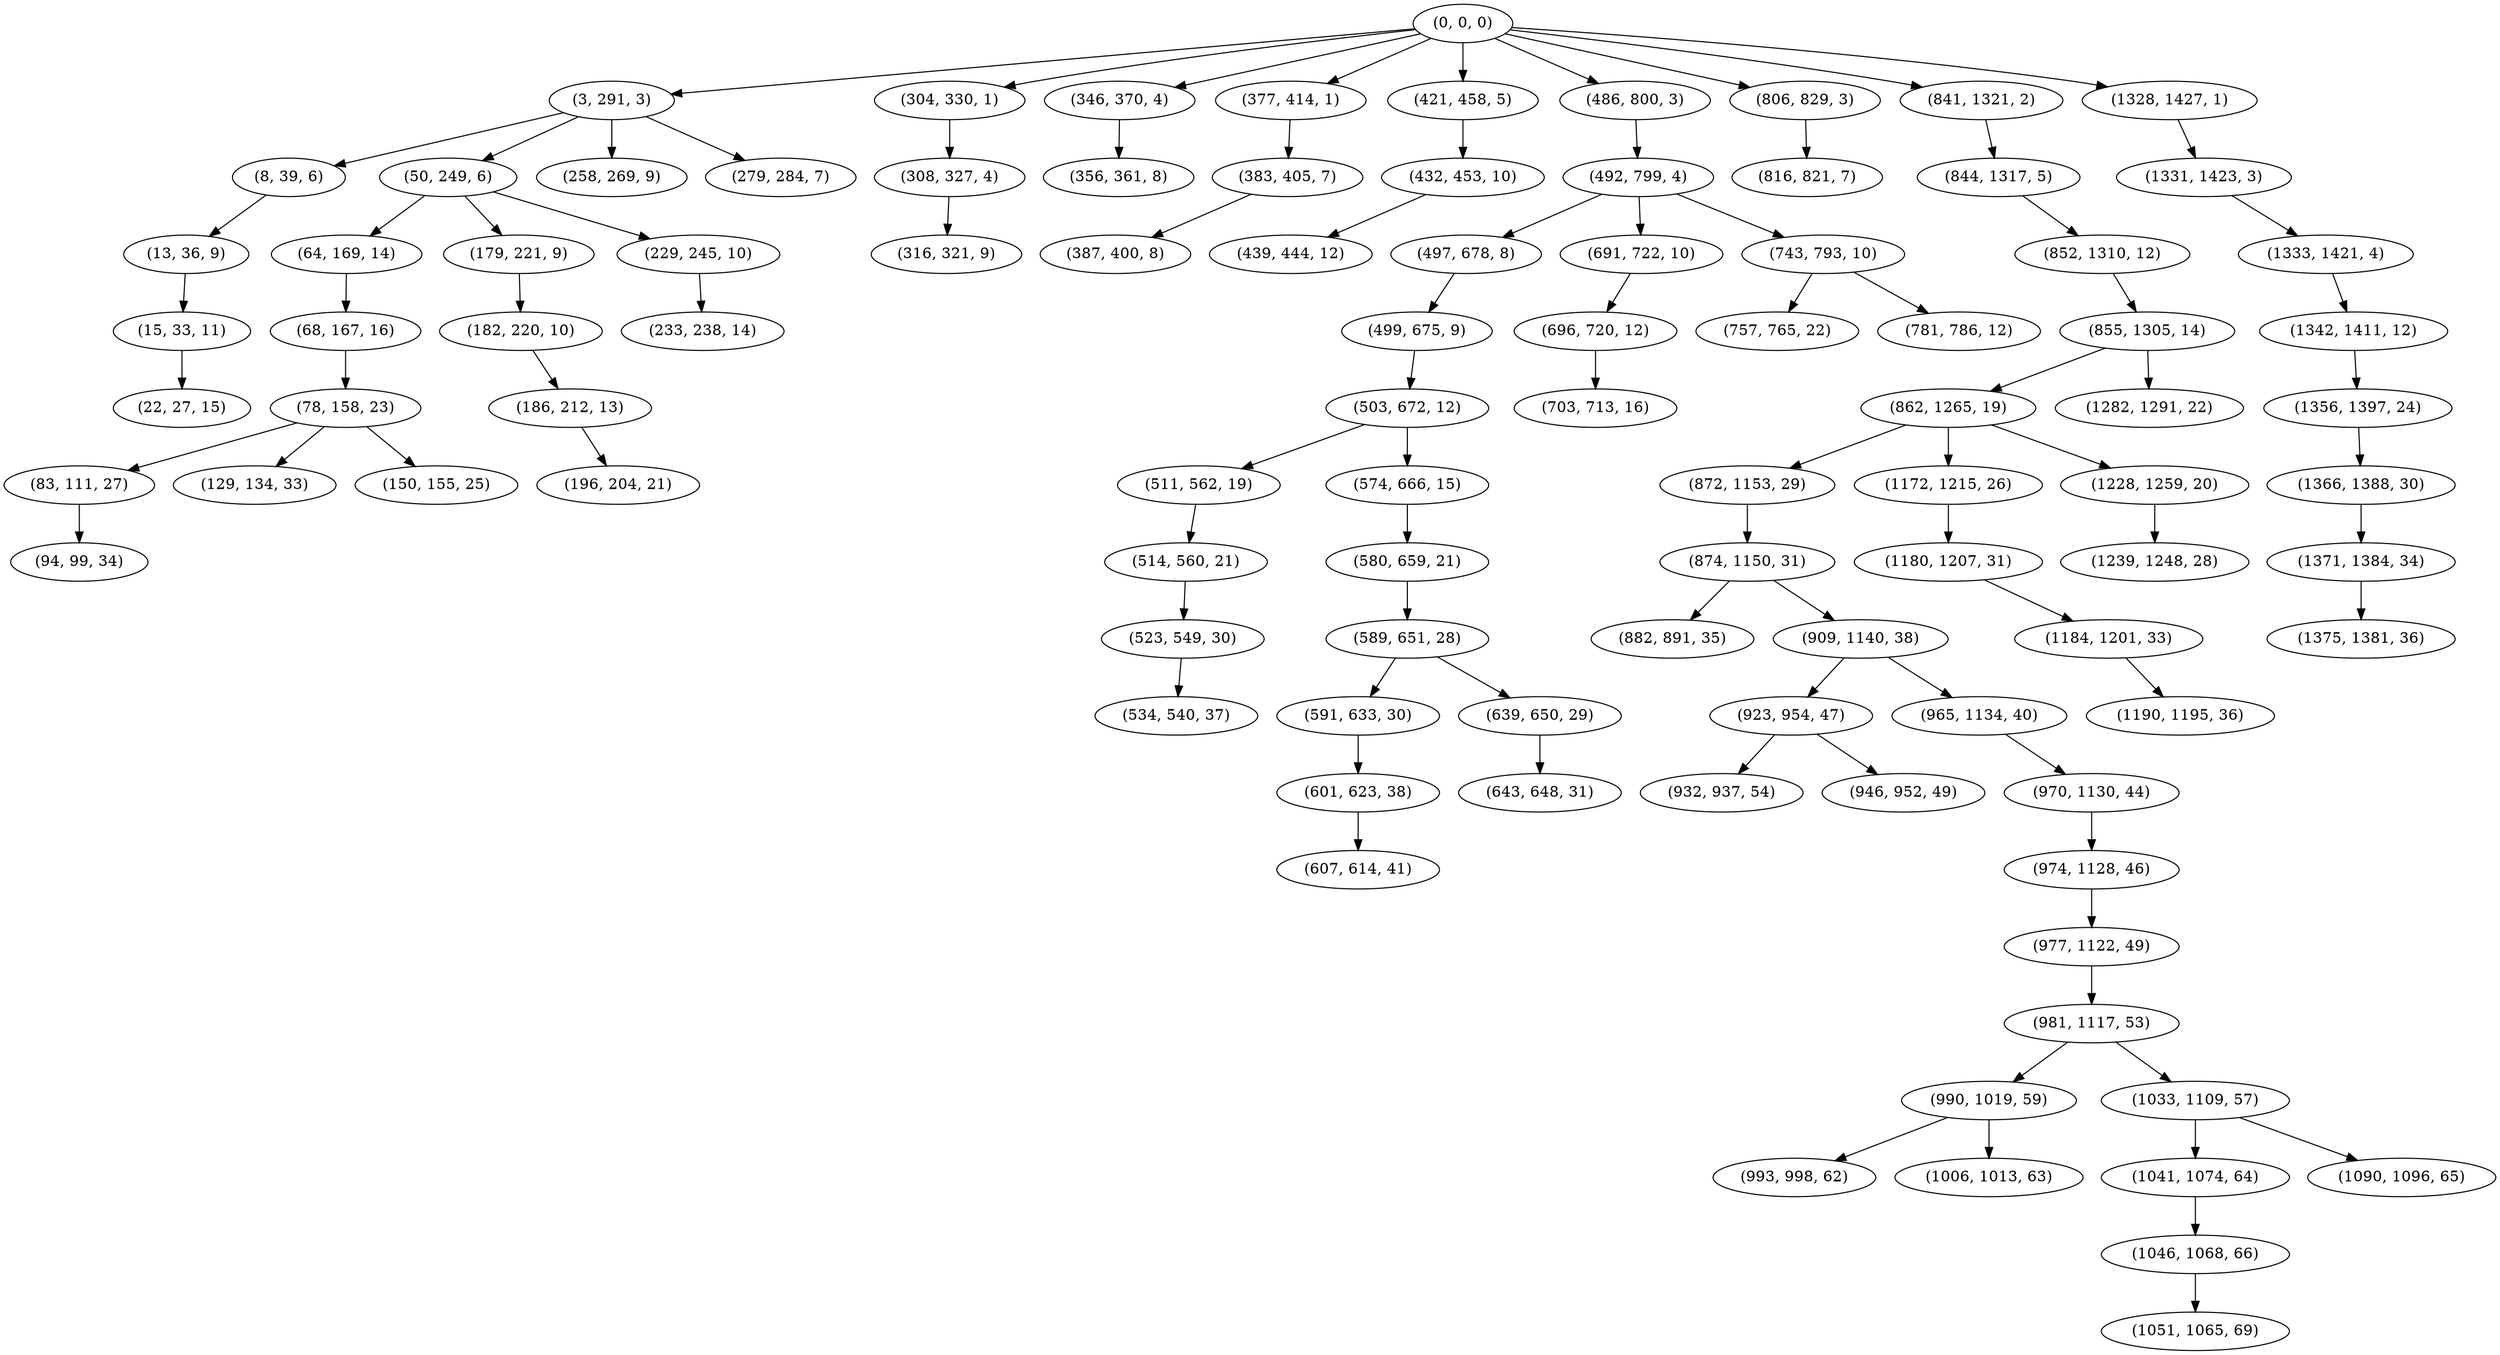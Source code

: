 digraph tree {
    "(0, 0, 0)";
    "(3, 291, 3)";
    "(8, 39, 6)";
    "(13, 36, 9)";
    "(15, 33, 11)";
    "(22, 27, 15)";
    "(50, 249, 6)";
    "(64, 169, 14)";
    "(68, 167, 16)";
    "(78, 158, 23)";
    "(83, 111, 27)";
    "(94, 99, 34)";
    "(129, 134, 33)";
    "(150, 155, 25)";
    "(179, 221, 9)";
    "(182, 220, 10)";
    "(186, 212, 13)";
    "(196, 204, 21)";
    "(229, 245, 10)";
    "(233, 238, 14)";
    "(258, 269, 9)";
    "(279, 284, 7)";
    "(304, 330, 1)";
    "(308, 327, 4)";
    "(316, 321, 9)";
    "(346, 370, 4)";
    "(356, 361, 8)";
    "(377, 414, 1)";
    "(383, 405, 7)";
    "(387, 400, 8)";
    "(421, 458, 5)";
    "(432, 453, 10)";
    "(439, 444, 12)";
    "(486, 800, 3)";
    "(492, 799, 4)";
    "(497, 678, 8)";
    "(499, 675, 9)";
    "(503, 672, 12)";
    "(511, 562, 19)";
    "(514, 560, 21)";
    "(523, 549, 30)";
    "(534, 540, 37)";
    "(574, 666, 15)";
    "(580, 659, 21)";
    "(589, 651, 28)";
    "(591, 633, 30)";
    "(601, 623, 38)";
    "(607, 614, 41)";
    "(639, 650, 29)";
    "(643, 648, 31)";
    "(691, 722, 10)";
    "(696, 720, 12)";
    "(703, 713, 16)";
    "(743, 793, 10)";
    "(757, 765, 22)";
    "(781, 786, 12)";
    "(806, 829, 3)";
    "(816, 821, 7)";
    "(841, 1321, 2)";
    "(844, 1317, 5)";
    "(852, 1310, 12)";
    "(855, 1305, 14)";
    "(862, 1265, 19)";
    "(872, 1153, 29)";
    "(874, 1150, 31)";
    "(882, 891, 35)";
    "(909, 1140, 38)";
    "(923, 954, 47)";
    "(932, 937, 54)";
    "(946, 952, 49)";
    "(965, 1134, 40)";
    "(970, 1130, 44)";
    "(974, 1128, 46)";
    "(977, 1122, 49)";
    "(981, 1117, 53)";
    "(990, 1019, 59)";
    "(993, 998, 62)";
    "(1006, 1013, 63)";
    "(1033, 1109, 57)";
    "(1041, 1074, 64)";
    "(1046, 1068, 66)";
    "(1051, 1065, 69)";
    "(1090, 1096, 65)";
    "(1172, 1215, 26)";
    "(1180, 1207, 31)";
    "(1184, 1201, 33)";
    "(1190, 1195, 36)";
    "(1228, 1259, 20)";
    "(1239, 1248, 28)";
    "(1282, 1291, 22)";
    "(1328, 1427, 1)";
    "(1331, 1423, 3)";
    "(1333, 1421, 4)";
    "(1342, 1411, 12)";
    "(1356, 1397, 24)";
    "(1366, 1388, 30)";
    "(1371, 1384, 34)";
    "(1375, 1381, 36)";
    "(0, 0, 0)" -> "(3, 291, 3)";
    "(0, 0, 0)" -> "(304, 330, 1)";
    "(0, 0, 0)" -> "(346, 370, 4)";
    "(0, 0, 0)" -> "(377, 414, 1)";
    "(0, 0, 0)" -> "(421, 458, 5)";
    "(0, 0, 0)" -> "(486, 800, 3)";
    "(0, 0, 0)" -> "(806, 829, 3)";
    "(0, 0, 0)" -> "(841, 1321, 2)";
    "(0, 0, 0)" -> "(1328, 1427, 1)";
    "(3, 291, 3)" -> "(8, 39, 6)";
    "(3, 291, 3)" -> "(50, 249, 6)";
    "(3, 291, 3)" -> "(258, 269, 9)";
    "(3, 291, 3)" -> "(279, 284, 7)";
    "(8, 39, 6)" -> "(13, 36, 9)";
    "(13, 36, 9)" -> "(15, 33, 11)";
    "(15, 33, 11)" -> "(22, 27, 15)";
    "(50, 249, 6)" -> "(64, 169, 14)";
    "(50, 249, 6)" -> "(179, 221, 9)";
    "(50, 249, 6)" -> "(229, 245, 10)";
    "(64, 169, 14)" -> "(68, 167, 16)";
    "(68, 167, 16)" -> "(78, 158, 23)";
    "(78, 158, 23)" -> "(83, 111, 27)";
    "(78, 158, 23)" -> "(129, 134, 33)";
    "(78, 158, 23)" -> "(150, 155, 25)";
    "(83, 111, 27)" -> "(94, 99, 34)";
    "(179, 221, 9)" -> "(182, 220, 10)";
    "(182, 220, 10)" -> "(186, 212, 13)";
    "(186, 212, 13)" -> "(196, 204, 21)";
    "(229, 245, 10)" -> "(233, 238, 14)";
    "(304, 330, 1)" -> "(308, 327, 4)";
    "(308, 327, 4)" -> "(316, 321, 9)";
    "(346, 370, 4)" -> "(356, 361, 8)";
    "(377, 414, 1)" -> "(383, 405, 7)";
    "(383, 405, 7)" -> "(387, 400, 8)";
    "(421, 458, 5)" -> "(432, 453, 10)";
    "(432, 453, 10)" -> "(439, 444, 12)";
    "(486, 800, 3)" -> "(492, 799, 4)";
    "(492, 799, 4)" -> "(497, 678, 8)";
    "(492, 799, 4)" -> "(691, 722, 10)";
    "(492, 799, 4)" -> "(743, 793, 10)";
    "(497, 678, 8)" -> "(499, 675, 9)";
    "(499, 675, 9)" -> "(503, 672, 12)";
    "(503, 672, 12)" -> "(511, 562, 19)";
    "(503, 672, 12)" -> "(574, 666, 15)";
    "(511, 562, 19)" -> "(514, 560, 21)";
    "(514, 560, 21)" -> "(523, 549, 30)";
    "(523, 549, 30)" -> "(534, 540, 37)";
    "(574, 666, 15)" -> "(580, 659, 21)";
    "(580, 659, 21)" -> "(589, 651, 28)";
    "(589, 651, 28)" -> "(591, 633, 30)";
    "(589, 651, 28)" -> "(639, 650, 29)";
    "(591, 633, 30)" -> "(601, 623, 38)";
    "(601, 623, 38)" -> "(607, 614, 41)";
    "(639, 650, 29)" -> "(643, 648, 31)";
    "(691, 722, 10)" -> "(696, 720, 12)";
    "(696, 720, 12)" -> "(703, 713, 16)";
    "(743, 793, 10)" -> "(757, 765, 22)";
    "(743, 793, 10)" -> "(781, 786, 12)";
    "(806, 829, 3)" -> "(816, 821, 7)";
    "(841, 1321, 2)" -> "(844, 1317, 5)";
    "(844, 1317, 5)" -> "(852, 1310, 12)";
    "(852, 1310, 12)" -> "(855, 1305, 14)";
    "(855, 1305, 14)" -> "(862, 1265, 19)";
    "(855, 1305, 14)" -> "(1282, 1291, 22)";
    "(862, 1265, 19)" -> "(872, 1153, 29)";
    "(862, 1265, 19)" -> "(1172, 1215, 26)";
    "(862, 1265, 19)" -> "(1228, 1259, 20)";
    "(872, 1153, 29)" -> "(874, 1150, 31)";
    "(874, 1150, 31)" -> "(882, 891, 35)";
    "(874, 1150, 31)" -> "(909, 1140, 38)";
    "(909, 1140, 38)" -> "(923, 954, 47)";
    "(909, 1140, 38)" -> "(965, 1134, 40)";
    "(923, 954, 47)" -> "(932, 937, 54)";
    "(923, 954, 47)" -> "(946, 952, 49)";
    "(965, 1134, 40)" -> "(970, 1130, 44)";
    "(970, 1130, 44)" -> "(974, 1128, 46)";
    "(974, 1128, 46)" -> "(977, 1122, 49)";
    "(977, 1122, 49)" -> "(981, 1117, 53)";
    "(981, 1117, 53)" -> "(990, 1019, 59)";
    "(981, 1117, 53)" -> "(1033, 1109, 57)";
    "(990, 1019, 59)" -> "(993, 998, 62)";
    "(990, 1019, 59)" -> "(1006, 1013, 63)";
    "(1033, 1109, 57)" -> "(1041, 1074, 64)";
    "(1033, 1109, 57)" -> "(1090, 1096, 65)";
    "(1041, 1074, 64)" -> "(1046, 1068, 66)";
    "(1046, 1068, 66)" -> "(1051, 1065, 69)";
    "(1172, 1215, 26)" -> "(1180, 1207, 31)";
    "(1180, 1207, 31)" -> "(1184, 1201, 33)";
    "(1184, 1201, 33)" -> "(1190, 1195, 36)";
    "(1228, 1259, 20)" -> "(1239, 1248, 28)";
    "(1328, 1427, 1)" -> "(1331, 1423, 3)";
    "(1331, 1423, 3)" -> "(1333, 1421, 4)";
    "(1333, 1421, 4)" -> "(1342, 1411, 12)";
    "(1342, 1411, 12)" -> "(1356, 1397, 24)";
    "(1356, 1397, 24)" -> "(1366, 1388, 30)";
    "(1366, 1388, 30)" -> "(1371, 1384, 34)";
    "(1371, 1384, 34)" -> "(1375, 1381, 36)";
}
